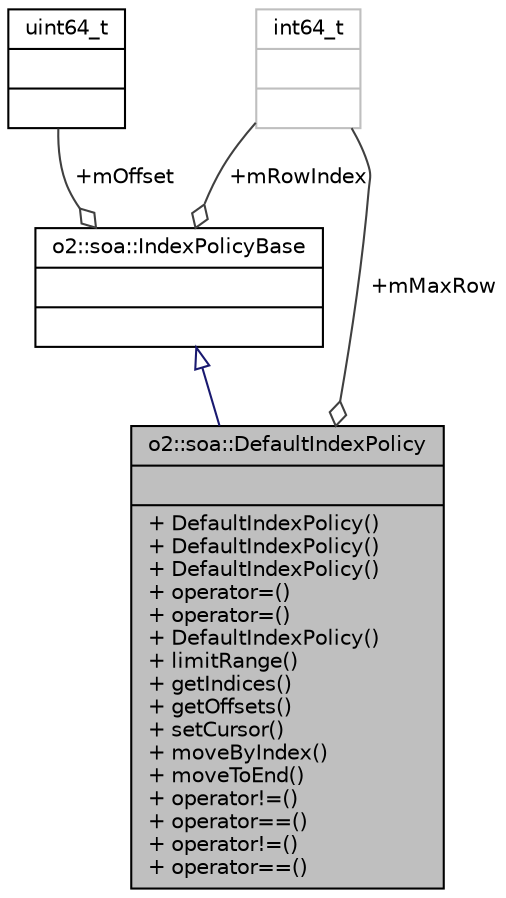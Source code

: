 digraph "o2::soa::DefaultIndexPolicy"
{
 // INTERACTIVE_SVG=YES
  bgcolor="transparent";
  edge [fontname="Helvetica",fontsize="10",labelfontname="Helvetica",labelfontsize="10"];
  node [fontname="Helvetica",fontsize="10",shape=record];
  Node2 [label="{o2::soa::DefaultIndexPolicy\n||+ DefaultIndexPolicy()\l+ DefaultIndexPolicy()\l+ DefaultIndexPolicy()\l+ operator=()\l+ operator=()\l+ DefaultIndexPolicy()\l+ limitRange()\l+ getIndices()\l+ getOffsets()\l+ setCursor()\l+ moveByIndex()\l+ moveToEnd()\l+ operator!=()\l+ operator==()\l+ operator!=()\l+ operator==()\l}",height=0.2,width=0.4,color="black", fillcolor="grey75", style="filled", fontcolor="black"];
  Node3 -> Node2 [dir="back",color="midnightblue",fontsize="10",style="solid",arrowtail="onormal",fontname="Helvetica"];
  Node3 [label="{o2::soa::IndexPolicyBase\n||}",height=0.2,width=0.4,color="black",URL="$d9/d4f/structo2_1_1soa_1_1IndexPolicyBase.html"];
  Node4 -> Node3 [color="grey25",fontsize="10",style="solid",label=" +mOffset" ,arrowhead="odiamond",fontname="Helvetica"];
  Node4 [label="{uint64_t\n||}",height=0.2,width=0.4,color="black",URL="$d6/d30/classuint64__t.html"];
  Node5 -> Node3 [color="grey25",fontsize="10",style="solid",label=" +mRowIndex" ,arrowhead="odiamond",fontname="Helvetica"];
  Node5 [label="{int64_t\n||}",height=0.2,width=0.4,color="grey75"];
  Node5 -> Node2 [color="grey25",fontsize="10",style="solid",label=" +mMaxRow" ,arrowhead="odiamond",fontname="Helvetica"];
}
